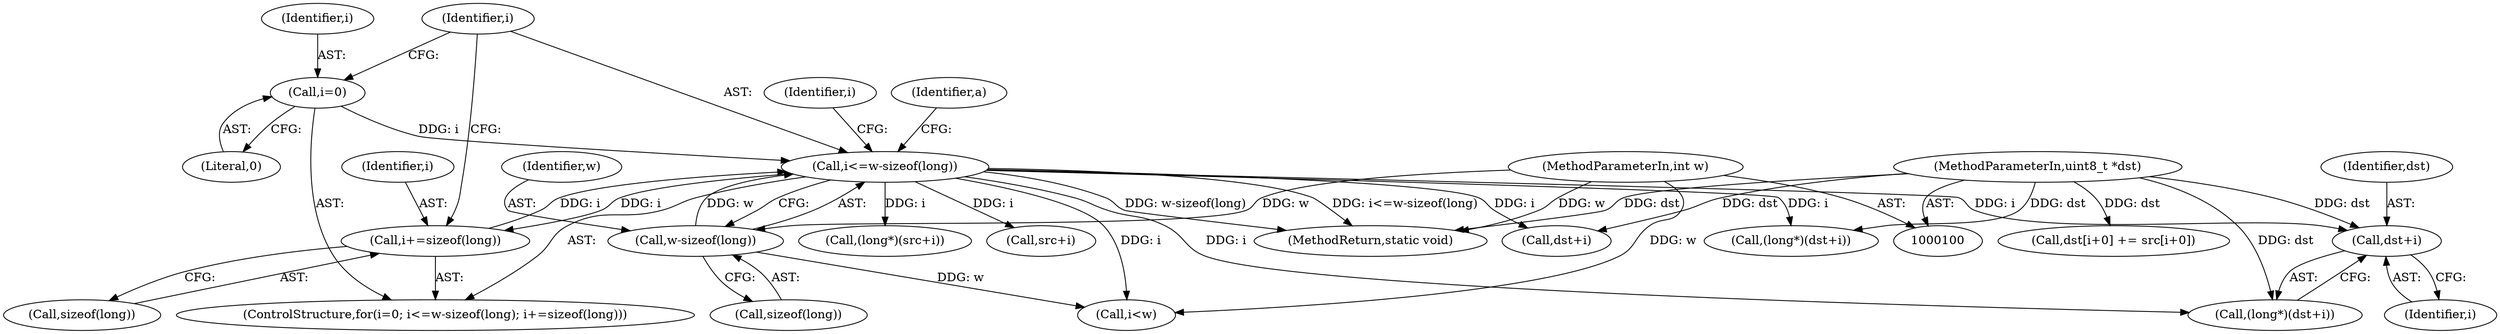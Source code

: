 digraph "0_FFmpeg_454a11a1c9c686c78aa97954306fb63453299760@pointer" {
"1000136" [label="(Call,dst+i)"];
"1000101" [label="(MethodParameterIn,uint8_t *dst)"];
"1000110" [label="(Call,i<=w-sizeof(long))"];
"1000116" [label="(Call,i+=sizeof(long))"];
"1000107" [label="(Call,i=0)"];
"1000112" [label="(Call,w-sizeof(long))"];
"1000103" [label="(MethodParameterIn,int w)"];
"1000118" [label="(Call,sizeof(long))"];
"1000111" [label="(Identifier,i)"];
"1000161" [label="(Identifier,i)"];
"1000113" [label="(Identifier,w)"];
"1000165" [label="(Call,dst[i+0] += src[i+0])"];
"1000114" [label="(Call,sizeof(long))"];
"1000160" [label="(Call,i<w)"];
"1000106" [label="(ControlStructure,for(i=0; i<=w-sizeof(long); i+=sizeof(long)))"];
"1000125" [label="(Call,(long*)(src+i))"];
"1000143" [label="(Call,dst+i)"];
"1000103" [label="(MethodParameterIn,int w)"];
"1000134" [label="(Call,(long*)(dst+i))"];
"1000108" [label="(Identifier,i)"];
"1000117" [label="(Identifier,i)"];
"1000141" [label="(Call,(long*)(dst+i))"];
"1000176" [label="(MethodReturn,static void)"];
"1000110" [label="(Call,i<=w-sizeof(long))"];
"1000123" [label="(Identifier,a)"];
"1000136" [label="(Call,dst+i)"];
"1000116" [label="(Call,i+=sizeof(long))"];
"1000107" [label="(Call,i=0)"];
"1000109" [label="(Literal,0)"];
"1000138" [label="(Identifier,i)"];
"1000127" [label="(Call,src+i)"];
"1000112" [label="(Call,w-sizeof(long))"];
"1000137" [label="(Identifier,dst)"];
"1000101" [label="(MethodParameterIn,uint8_t *dst)"];
"1000136" -> "1000134"  [label="AST: "];
"1000136" -> "1000138"  [label="CFG: "];
"1000137" -> "1000136"  [label="AST: "];
"1000138" -> "1000136"  [label="AST: "];
"1000134" -> "1000136"  [label="CFG: "];
"1000101" -> "1000136"  [label="DDG: dst"];
"1000110" -> "1000136"  [label="DDG: i"];
"1000101" -> "1000100"  [label="AST: "];
"1000101" -> "1000176"  [label="DDG: dst"];
"1000101" -> "1000134"  [label="DDG: dst"];
"1000101" -> "1000141"  [label="DDG: dst"];
"1000101" -> "1000143"  [label="DDG: dst"];
"1000101" -> "1000165"  [label="DDG: dst"];
"1000110" -> "1000106"  [label="AST: "];
"1000110" -> "1000112"  [label="CFG: "];
"1000111" -> "1000110"  [label="AST: "];
"1000112" -> "1000110"  [label="AST: "];
"1000123" -> "1000110"  [label="CFG: "];
"1000161" -> "1000110"  [label="CFG: "];
"1000110" -> "1000176"  [label="DDG: w-sizeof(long)"];
"1000110" -> "1000176"  [label="DDG: i<=w-sizeof(long)"];
"1000116" -> "1000110"  [label="DDG: i"];
"1000107" -> "1000110"  [label="DDG: i"];
"1000112" -> "1000110"  [label="DDG: w"];
"1000110" -> "1000116"  [label="DDG: i"];
"1000110" -> "1000125"  [label="DDG: i"];
"1000110" -> "1000127"  [label="DDG: i"];
"1000110" -> "1000134"  [label="DDG: i"];
"1000110" -> "1000141"  [label="DDG: i"];
"1000110" -> "1000143"  [label="DDG: i"];
"1000110" -> "1000160"  [label="DDG: i"];
"1000116" -> "1000106"  [label="AST: "];
"1000116" -> "1000118"  [label="CFG: "];
"1000117" -> "1000116"  [label="AST: "];
"1000118" -> "1000116"  [label="AST: "];
"1000111" -> "1000116"  [label="CFG: "];
"1000107" -> "1000106"  [label="AST: "];
"1000107" -> "1000109"  [label="CFG: "];
"1000108" -> "1000107"  [label="AST: "];
"1000109" -> "1000107"  [label="AST: "];
"1000111" -> "1000107"  [label="CFG: "];
"1000112" -> "1000114"  [label="CFG: "];
"1000113" -> "1000112"  [label="AST: "];
"1000114" -> "1000112"  [label="AST: "];
"1000103" -> "1000112"  [label="DDG: w"];
"1000112" -> "1000160"  [label="DDG: w"];
"1000103" -> "1000100"  [label="AST: "];
"1000103" -> "1000176"  [label="DDG: w"];
"1000103" -> "1000160"  [label="DDG: w"];
}

